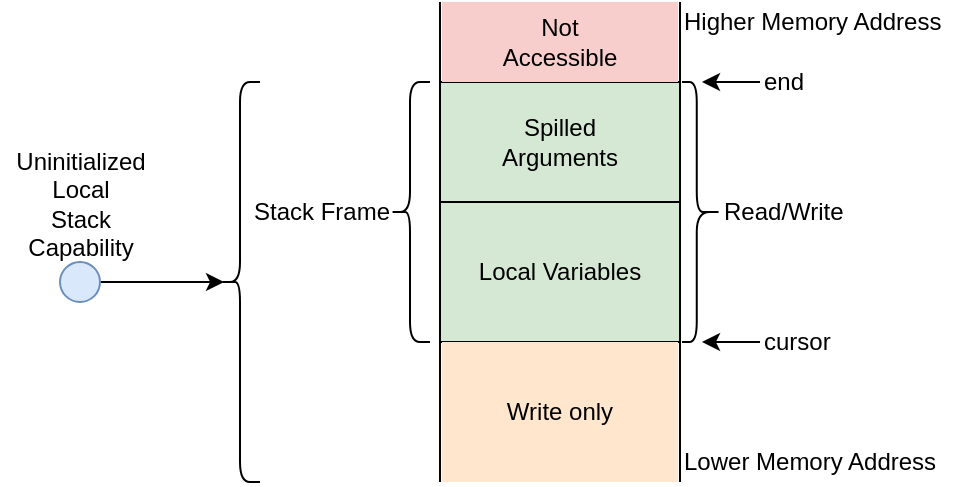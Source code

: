 <mxfile version="12.9.13" type="device"><diagram id="cMcdBwxz5uFmaeGyrG5q" name="Page-1"><mxGraphModel dx="2014" dy="729" grid="1" gridSize="10" guides="1" tooltips="1" connect="1" arrows="1" fold="1" page="1" pageScale="1" pageWidth="850" pageHeight="1100" math="0" shadow="0"><root><mxCell id="0"/><mxCell id="1" parent="0"/><mxCell id="pComy8A5qjXGzazNrMkJ-2" value="" style="endArrow=none;html=1;" parent="1" edge="1"><mxGeometry width="50" height="50" relative="1" as="geometry"><mxPoint x="200" y="80" as="sourcePoint"/><mxPoint x="200" y="320" as="targetPoint"/></mxGeometry></mxCell><mxCell id="pComy8A5qjXGzazNrMkJ-3" value="" style="endArrow=none;html=1;" parent="1" edge="1"><mxGeometry width="50" height="50" relative="1" as="geometry"><mxPoint x="320" y="80" as="sourcePoint"/><mxPoint x="320" y="320" as="targetPoint"/></mxGeometry></mxCell><mxCell id="pComy8A5qjXGzazNrMkJ-5" value="Spilled&lt;br&gt;Arguments" style="rounded=0;whiteSpace=wrap;html=1;fillColor=#d5e8d4;strokeColor=#000000;" parent="1" vertex="1"><mxGeometry x="200" y="120" width="120" height="60" as="geometry"/></mxCell><mxCell id="pComy8A5qjXGzazNrMkJ-6" value="Local Variables" style="rounded=0;whiteSpace=wrap;html=1;strokeColor=#000000;fillColor=#d5e8d4;" parent="1" vertex="1"><mxGeometry x="200" y="180" width="120" height="70" as="geometry"/></mxCell><mxCell id="pComy8A5qjXGzazNrMkJ-10" value="Higher Memory Address" style="text;html=1;resizable=0;points=[];autosize=1;align=left;verticalAlign=top;spacingTop=-4;" parent="1" vertex="1"><mxGeometry x="320" y="80" width="140" height="20" as="geometry"/></mxCell><mxCell id="pComy8A5qjXGzazNrMkJ-11" value="Lower Memory Address" style="text;html=1;resizable=0;points=[];autosize=1;align=left;verticalAlign=top;spacingTop=-4;" parent="1" vertex="1"><mxGeometry x="320" y="300" width="140" height="20" as="geometry"/></mxCell><mxCell id="pComy8A5qjXGzazNrMkJ-14" value="" style="shape=curlyBracket;whiteSpace=wrap;html=1;rounded=1;strokeColor=#000000;" parent="1" vertex="1"><mxGeometry x="175" y="120" width="20" height="130" as="geometry"/></mxCell><mxCell id="pComy8A5qjXGzazNrMkJ-15" value="Stack Frame" style="text;html=1;resizable=0;points=[];autosize=1;align=left;verticalAlign=top;spacingTop=-4;" parent="1" vertex="1"><mxGeometry x="105" y="175" width="80" height="20" as="geometry"/></mxCell><mxCell id="pComy8A5qjXGzazNrMkJ-16" value="" style="shape=curlyBracket;whiteSpace=wrap;html=1;rounded=1;strokeColor=#000000;" parent="1" vertex="1"><mxGeometry x="90" y="120" width="20" height="200" as="geometry"/></mxCell><mxCell id="pComy8A5qjXGzazNrMkJ-18" style="edgeStyle=orthogonalEdgeStyle;rounded=0;orthogonalLoop=1;jettySize=auto;html=1;entryX=0.1;entryY=0.5;entryDx=0;entryDy=0;entryPerimeter=0;" parent="1" source="pComy8A5qjXGzazNrMkJ-17" target="pComy8A5qjXGzazNrMkJ-16" edge="1"><mxGeometry relative="1" as="geometry"/></mxCell><mxCell id="pComy8A5qjXGzazNrMkJ-17" value="" style="ellipse;whiteSpace=wrap;html=1;aspect=fixed;strokeColor=#6c8ebf;fillColor=#dae8fc;" parent="1" vertex="1"><mxGeometry x="10" y="210" width="20" height="20" as="geometry"/></mxCell><mxCell id="pComy8A5qjXGzazNrMkJ-19" value="Uninitialized&lt;br&gt;Local&lt;br&gt;Stack&lt;br&gt;Capability" style="text;html=1;resizable=0;points=[];autosize=1;align=center;verticalAlign=top;spacingTop=-4;" parent="1" vertex="1"><mxGeometry x="-20" y="150" width="80" height="60" as="geometry"/></mxCell><mxCell id="XA02lvgUYrlGe4ijLihV-1" value="" style="shape=curlyBracket;whiteSpace=wrap;html=1;rounded=1;strokeColor=#000000;align=center;size=0.631;rotation=-180;" parent="1" vertex="1"><mxGeometry x="321" y="120" width="20" height="130" as="geometry"/></mxCell><mxCell id="XA02lvgUYrlGe4ijLihV-2" value="Read/Write" style="text;html=1;resizable=0;points=[];autosize=1;align=left;verticalAlign=top;spacingTop=-4;" parent="1" vertex="1"><mxGeometry x="340" y="175" width="80" height="20" as="geometry"/></mxCell><mxCell id="XA02lvgUYrlGe4ijLihV-3" value="Write only" style="rounded=0;whiteSpace=wrap;html=1;strokeColor=none;align=center;fillColor=#ffe6cc;" parent="1" vertex="1"><mxGeometry x="201" y="250" width="118" height="70" as="geometry"/></mxCell><mxCell id="XA02lvgUYrlGe4ijLihV-4" value="Not&lt;br&gt;Accessible" style="rounded=0;whiteSpace=wrap;html=1;strokeColor=none;align=center;fillColor=#f8cecc;" parent="1" vertex="1"><mxGeometry x="201" y="80" width="118" height="40" as="geometry"/></mxCell><mxCell id="em_iwMxjHz73xywq72JA-1" value="" style="endArrow=classic;html=1;entryX=0.5;entryY=0;entryDx=0;entryDy=0;" parent="1" target="XA02lvgUYrlGe4ijLihV-1" edge="1"><mxGeometry width="50" height="50" relative="1" as="geometry"><mxPoint x="360" y="250" as="sourcePoint"/><mxPoint x="410" y="250" as="targetPoint"/></mxGeometry></mxCell><mxCell id="em_iwMxjHz73xywq72JA-2" value="cursor" style="text;html=1;resizable=0;points=[];autosize=1;align=left;verticalAlign=top;spacingTop=-4;" parent="1" vertex="1"><mxGeometry x="360" y="240" width="50" height="20" as="geometry"/></mxCell><mxCell id="dkVoIfZq8W51Or2F7qnr-1" value="" style="endArrow=classic;html=1;entryX=0.5;entryY=0;entryDx=0;entryDy=0;" parent="1" edge="1"><mxGeometry width="50" height="50" relative="1" as="geometry"><mxPoint x="360" y="120" as="sourcePoint"/><mxPoint x="331" y="120" as="targetPoint"/></mxGeometry></mxCell><mxCell id="dkVoIfZq8W51Or2F7qnr-2" value="end" style="text;html=1;resizable=0;points=[];autosize=1;align=left;verticalAlign=top;spacingTop=-4;" parent="1" vertex="1"><mxGeometry x="360" y="110" width="40" height="20" as="geometry"/></mxCell></root></mxGraphModel></diagram></mxfile>